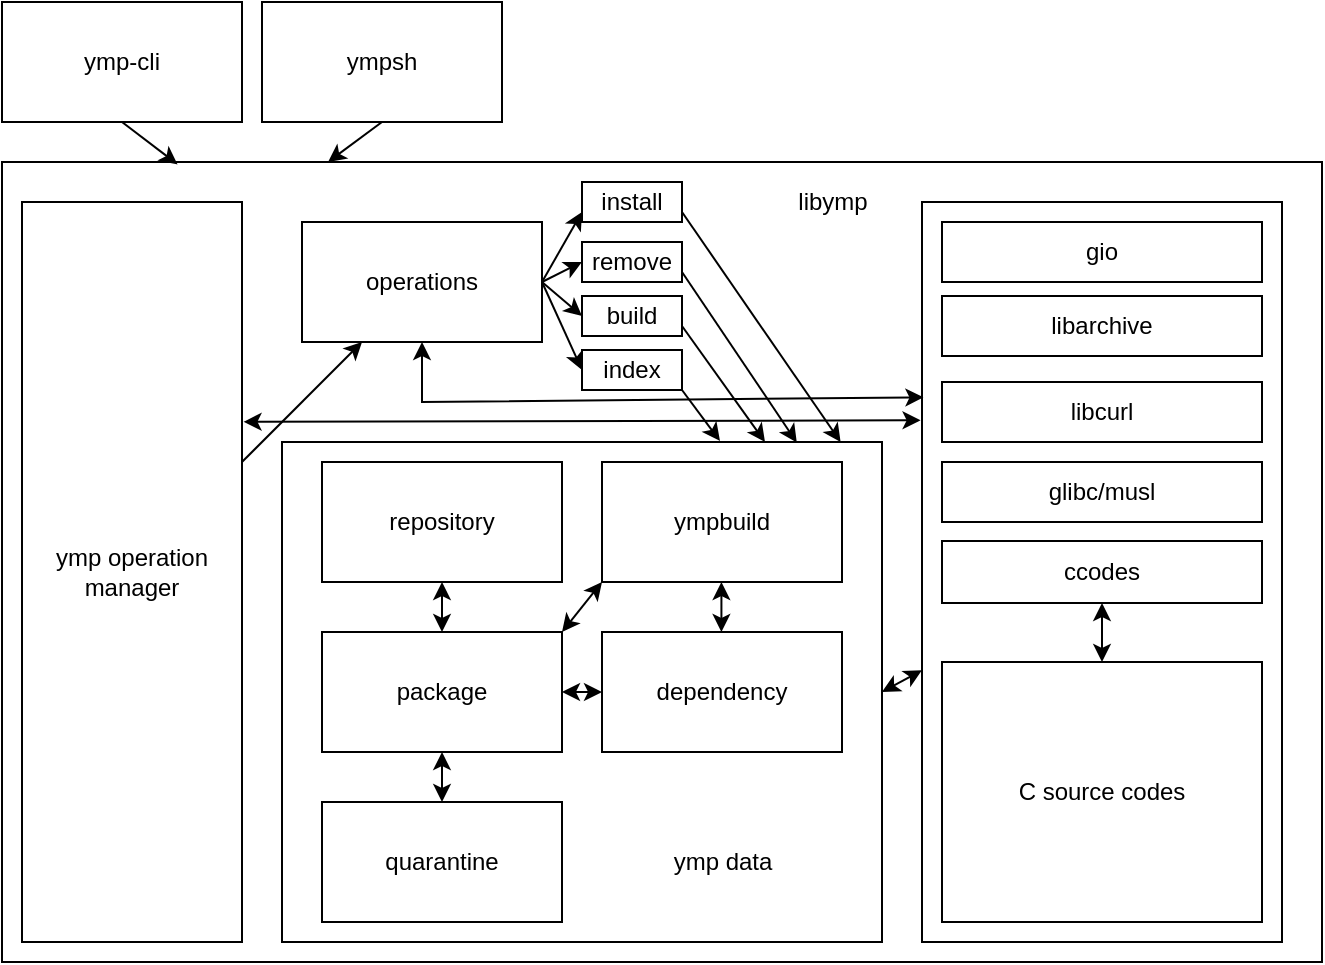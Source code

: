 <mxfile version="20.4.0" type="device"><diagram id="BEJJh_NVjVj0-BhLNg0o" name="Page-1"><mxGraphModel dx="1422" dy="788" grid="1" gridSize="10" guides="1" tooltips="1" connect="1" arrows="1" fold="1" page="1" pageScale="1" pageWidth="850" pageHeight="1100" math="0" shadow="0"><root><mxCell id="0"/><mxCell id="1" parent="0"/><mxCell id="BRr-2rhnsBf-KjKnJtyn-1" value="&lt;div&gt;ymp-cli&lt;/div&gt;" style="rounded=0;whiteSpace=wrap;html=1;" parent="1" vertex="1"><mxGeometry x="90" y="120" width="120" height="60" as="geometry"/></mxCell><mxCell id="BRr-2rhnsBf-KjKnJtyn-2" value="" style="rounded=0;whiteSpace=wrap;html=1;" parent="1" vertex="1"><mxGeometry x="90" y="200" width="660" height="400" as="geometry"/></mxCell><mxCell id="BRr-2rhnsBf-KjKnJtyn-3" value="&lt;div&gt;operations&lt;/div&gt;" style="rounded=0;whiteSpace=wrap;html=1;" parent="1" vertex="1"><mxGeometry x="240" y="230" width="120" height="60" as="geometry"/></mxCell><mxCell id="BRr-2rhnsBf-KjKnJtyn-5" value="" style="endArrow=classic;html=1;rounded=0;exitX=0.5;exitY=1;exitDx=0;exitDy=0;entryX=0.133;entryY=0.003;entryDx=0;entryDy=0;entryPerimeter=0;" parent="1" source="BRr-2rhnsBf-KjKnJtyn-1" target="BRr-2rhnsBf-KjKnJtyn-2" edge="1"><mxGeometry width="50" height="50" relative="1" as="geometry"><mxPoint x="400" y="510" as="sourcePoint"/><mxPoint x="170" y="190" as="targetPoint"/></mxGeometry></mxCell><mxCell id="BRr-2rhnsBf-KjKnJtyn-6" value="ymp operation manager" style="rounded=0;whiteSpace=wrap;html=1;" parent="1" vertex="1"><mxGeometry x="100" y="220" width="110" height="370" as="geometry"/></mxCell><mxCell id="BRr-2rhnsBf-KjKnJtyn-7" value="" style="endArrow=classic;html=1;rounded=0;" parent="1" source="BRr-2rhnsBf-KjKnJtyn-6" target="BRr-2rhnsBf-KjKnJtyn-3" edge="1"><mxGeometry width="50" height="50" relative="1" as="geometry"><mxPoint x="400" y="510" as="sourcePoint"/><mxPoint x="450" y="460" as="targetPoint"/></mxGeometry></mxCell><mxCell id="BRr-2rhnsBf-KjKnJtyn-8" value="install" style="rounded=0;whiteSpace=wrap;html=1;" parent="1" vertex="1"><mxGeometry x="380" y="210" width="50" height="20" as="geometry"/></mxCell><mxCell id="BRr-2rhnsBf-KjKnJtyn-9" value="remove" style="rounded=0;whiteSpace=wrap;html=1;" parent="1" vertex="1"><mxGeometry x="380" y="240" width="50" height="20" as="geometry"/></mxCell><mxCell id="BRr-2rhnsBf-KjKnJtyn-10" value="&lt;div&gt;build&lt;/div&gt;" style="rounded=0;whiteSpace=wrap;html=1;" parent="1" vertex="1"><mxGeometry x="380" y="267" width="50" height="20" as="geometry"/></mxCell><mxCell id="BRr-2rhnsBf-KjKnJtyn-11" value="index" style="rounded=0;whiteSpace=wrap;html=1;" parent="1" vertex="1"><mxGeometry x="380" y="294" width="50" height="20" as="geometry"/></mxCell><mxCell id="BRr-2rhnsBf-KjKnJtyn-12" value="" style="endArrow=classic;html=1;rounded=0;exitX=1;exitY=0.5;exitDx=0;exitDy=0;entryX=0;entryY=0.75;entryDx=0;entryDy=0;" parent="1" source="BRr-2rhnsBf-KjKnJtyn-3" target="BRr-2rhnsBf-KjKnJtyn-8" edge="1"><mxGeometry width="50" height="50" relative="1" as="geometry"><mxPoint x="340" y="330" as="sourcePoint"/><mxPoint x="390" y="280" as="targetPoint"/></mxGeometry></mxCell><mxCell id="BRr-2rhnsBf-KjKnJtyn-13" value="" style="endArrow=classic;html=1;rounded=0;exitX=1;exitY=0.5;exitDx=0;exitDy=0;entryX=0;entryY=0.5;entryDx=0;entryDy=0;" parent="1" source="BRr-2rhnsBf-KjKnJtyn-3" target="BRr-2rhnsBf-KjKnJtyn-9" edge="1"><mxGeometry width="50" height="50" relative="1" as="geometry"><mxPoint x="372.52" y="259.62" as="sourcePoint"/><mxPoint x="390" y="235" as="targetPoint"/></mxGeometry></mxCell><mxCell id="BRr-2rhnsBf-KjKnJtyn-14" value="" style="endArrow=classic;html=1;rounded=0;exitX=1;exitY=0.5;exitDx=0;exitDy=0;entryX=0;entryY=0.5;entryDx=0;entryDy=0;" parent="1" source="BRr-2rhnsBf-KjKnJtyn-3" target="BRr-2rhnsBf-KjKnJtyn-10" edge="1"><mxGeometry width="50" height="50" relative="1" as="geometry"><mxPoint x="382.52" y="269.62" as="sourcePoint"/><mxPoint x="400" y="245" as="targetPoint"/></mxGeometry></mxCell><mxCell id="BRr-2rhnsBf-KjKnJtyn-15" value="" style="endArrow=classic;html=1;rounded=0;entryX=0;entryY=0.5;entryDx=0;entryDy=0;" parent="1" target="BRr-2rhnsBf-KjKnJtyn-11" edge="1"><mxGeometry width="50" height="50" relative="1" as="geometry"><mxPoint x="360" y="260" as="sourcePoint"/><mxPoint x="410" y="255" as="targetPoint"/></mxGeometry></mxCell><mxCell id="BRr-2rhnsBf-KjKnJtyn-16" value="" style="rounded=0;whiteSpace=wrap;html=1;" parent="1" vertex="1"><mxGeometry x="230" y="340" width="300" height="250" as="geometry"/></mxCell><mxCell id="BRr-2rhnsBf-KjKnJtyn-19" value="repository" style="rounded=0;whiteSpace=wrap;html=1;" parent="1" vertex="1"><mxGeometry x="250" y="350" width="120" height="60" as="geometry"/></mxCell><mxCell id="BRr-2rhnsBf-KjKnJtyn-20" value="package" style="rounded=0;whiteSpace=wrap;html=1;" parent="1" vertex="1"><mxGeometry x="250" y="435" width="120" height="60" as="geometry"/></mxCell><mxCell id="BRr-2rhnsBf-KjKnJtyn-21" value="" style="endArrow=classic;startArrow=classic;html=1;rounded=0;exitX=0.5;exitY=1;exitDx=0;exitDy=0;entryX=0.5;entryY=0;entryDx=0;entryDy=0;" parent="1" source="BRr-2rhnsBf-KjKnJtyn-19" target="BRr-2rhnsBf-KjKnJtyn-20" edge="1"><mxGeometry width="50" height="50" relative="1" as="geometry"><mxPoint x="330" y="400" as="sourcePoint"/><mxPoint x="380" y="350" as="targetPoint"/></mxGeometry></mxCell><mxCell id="BRr-2rhnsBf-KjKnJtyn-22" value="quarantine" style="rounded=0;whiteSpace=wrap;html=1;" parent="1" vertex="1"><mxGeometry x="250" y="520" width="120" height="60" as="geometry"/></mxCell><mxCell id="BRr-2rhnsBf-KjKnJtyn-23" value="" style="endArrow=classic;startArrow=classic;html=1;rounded=0;exitX=0.5;exitY=1;exitDx=0;exitDy=0;" parent="1" source="BRr-2rhnsBf-KjKnJtyn-20" target="BRr-2rhnsBf-KjKnJtyn-22" edge="1"><mxGeometry width="50" height="50" relative="1" as="geometry"><mxPoint x="310" y="500" as="sourcePoint"/><mxPoint x="309.71" y="520" as="targetPoint"/></mxGeometry></mxCell><mxCell id="BRr-2rhnsBf-KjKnJtyn-27" value="" style="endArrow=classic;html=1;rounded=0;exitX=1;exitY=1;exitDx=0;exitDy=0;entryX=0.73;entryY=-0.002;entryDx=0;entryDy=0;entryPerimeter=0;" parent="1" source="BRr-2rhnsBf-KjKnJtyn-11" target="BRr-2rhnsBf-KjKnJtyn-16" edge="1"><mxGeometry width="50" height="50" relative="1" as="geometry"><mxPoint x="330" y="400" as="sourcePoint"/><mxPoint x="380" y="350" as="targetPoint"/></mxGeometry></mxCell><mxCell id="BRr-2rhnsBf-KjKnJtyn-28" value="" style="endArrow=classic;html=1;rounded=0;exitX=1;exitY=0.75;exitDx=0;exitDy=0;entryX=0.805;entryY=0;entryDx=0;entryDy=0;entryPerimeter=0;" parent="1" source="BRr-2rhnsBf-KjKnJtyn-10" target="BRr-2rhnsBf-KjKnJtyn-16" edge="1"><mxGeometry width="50" height="50" relative="1" as="geometry"><mxPoint x="440" y="330" as="sourcePoint"/><mxPoint x="447.86" y="349.5" as="targetPoint"/></mxGeometry></mxCell><mxCell id="BRr-2rhnsBf-KjKnJtyn-29" value="" style="endArrow=classic;html=1;rounded=0;exitX=1;exitY=0.75;exitDx=0;exitDy=0;entryX=0.858;entryY=0.001;entryDx=0;entryDy=0;entryPerimeter=0;" parent="1" source="BRr-2rhnsBf-KjKnJtyn-9" target="BRr-2rhnsBf-KjKnJtyn-16" edge="1"><mxGeometry width="50" height="50" relative="1" as="geometry"><mxPoint x="440" y="295" as="sourcePoint"/><mxPoint x="479.4" y="350.75" as="targetPoint"/></mxGeometry></mxCell><mxCell id="BRr-2rhnsBf-KjKnJtyn-30" value="" style="endArrow=classic;html=1;rounded=0;exitX=1;exitY=0.75;exitDx=0;exitDy=0;entryX=0.931;entryY=0;entryDx=0;entryDy=0;entryPerimeter=0;" parent="1" source="BRr-2rhnsBf-KjKnJtyn-8" target="BRr-2rhnsBf-KjKnJtyn-16" edge="1"><mxGeometry width="50" height="50" relative="1" as="geometry"><mxPoint x="440" y="265" as="sourcePoint"/><mxPoint x="495.74" y="350.75" as="targetPoint"/></mxGeometry></mxCell><mxCell id="BRr-2rhnsBf-KjKnJtyn-31" value="ympbuild" style="rounded=0;whiteSpace=wrap;html=1;" parent="1" vertex="1"><mxGeometry x="390" y="350" width="120" height="60" as="geometry"/></mxCell><mxCell id="BRr-2rhnsBf-KjKnJtyn-32" value="dependency" style="rounded=0;whiteSpace=wrap;html=1;" parent="1" vertex="1"><mxGeometry x="390" y="435" width="120" height="60" as="geometry"/></mxCell><mxCell id="BRr-2rhnsBf-KjKnJtyn-33" value="" style="endArrow=classic;startArrow=classic;html=1;rounded=0;exitX=1;exitY=0.5;exitDx=0;exitDy=0;" parent="1" source="BRr-2rhnsBf-KjKnJtyn-20" target="BRr-2rhnsBf-KjKnJtyn-32" edge="1"><mxGeometry width="50" height="50" relative="1" as="geometry"><mxPoint x="320" y="505" as="sourcePoint"/><mxPoint x="320" y="530" as="targetPoint"/></mxGeometry></mxCell><mxCell id="BRr-2rhnsBf-KjKnJtyn-34" value="" style="endArrow=classic;startArrow=classic;html=1;rounded=0;exitX=0.5;exitY=1;exitDx=0;exitDy=0;entryX=0.5;entryY=0;entryDx=0;entryDy=0;" parent="1" edge="1"><mxGeometry width="50" height="50" relative="1" as="geometry"><mxPoint x="449.71" y="410" as="sourcePoint"/><mxPoint x="449.71" y="435" as="targetPoint"/></mxGeometry></mxCell><mxCell id="BRr-2rhnsBf-KjKnJtyn-36" value="" style="endArrow=classic;startArrow=classic;html=1;rounded=0;exitX=1;exitY=0;exitDx=0;exitDy=0;entryX=0;entryY=1;entryDx=0;entryDy=0;" parent="1" source="BRr-2rhnsBf-KjKnJtyn-20" target="BRr-2rhnsBf-KjKnJtyn-31" edge="1"><mxGeometry width="50" height="50" relative="1" as="geometry"><mxPoint x="380" y="475" as="sourcePoint"/><mxPoint x="400" y="475" as="targetPoint"/></mxGeometry></mxCell><mxCell id="BRr-2rhnsBf-KjKnJtyn-39" value="" style="rounded=0;whiteSpace=wrap;html=1;" parent="1" vertex="1"><mxGeometry x="550" y="220" width="180" height="370" as="geometry"/></mxCell><mxCell id="BRr-2rhnsBf-KjKnJtyn-40" value="&lt;div&gt;ymp data&lt;/div&gt;" style="text;html=1;resizable=0;autosize=1;align=center;verticalAlign=middle;points=[];fillColor=none;strokeColor=none;rounded=0;" parent="1" vertex="1"><mxGeometry x="410" y="535" width="80" height="30" as="geometry"/></mxCell><mxCell id="BRr-2rhnsBf-KjKnJtyn-41" value="&lt;div&gt;libymp&lt;/div&gt;" style="text;html=1;resizable=0;autosize=1;align=center;verticalAlign=middle;points=[];fillColor=none;strokeColor=none;rounded=0;" parent="1" vertex="1"><mxGeometry x="470" y="205" width="70" height="30" as="geometry"/></mxCell><mxCell id="BRr-2rhnsBf-KjKnJtyn-42" value="C source codes" style="rounded=0;whiteSpace=wrap;html=1;" parent="1" vertex="1"><mxGeometry x="560" y="450" width="160" height="130" as="geometry"/></mxCell><mxCell id="BRr-2rhnsBf-KjKnJtyn-43" value="ccodes" style="rounded=0;whiteSpace=wrap;html=1;" parent="1" vertex="1"><mxGeometry x="560" y="389.5" width="160" height="31" as="geometry"/></mxCell><mxCell id="BRr-2rhnsBf-KjKnJtyn-44" value="" style="endArrow=classic;startArrow=classic;html=1;rounded=0;exitX=0.5;exitY=0;exitDx=0;exitDy=0;entryX=0.5;entryY=1;entryDx=0;entryDy=0;" parent="1" source="BRr-2rhnsBf-KjKnJtyn-42" target="BRr-2rhnsBf-KjKnJtyn-43" edge="1"><mxGeometry width="50" height="50" relative="1" as="geometry"><mxPoint x="490" y="460" as="sourcePoint"/><mxPoint x="540" y="410" as="targetPoint"/></mxGeometry></mxCell><mxCell id="BRr-2rhnsBf-KjKnJtyn-45" value="" style="endArrow=classic;startArrow=classic;html=1;rounded=0;exitX=1;exitY=0.5;exitDx=0;exitDy=0;" parent="1" source="BRr-2rhnsBf-KjKnJtyn-16" target="BRr-2rhnsBf-KjKnJtyn-39" edge="1"><mxGeometry width="50" height="50" relative="1" as="geometry"><mxPoint x="490" y="460" as="sourcePoint"/><mxPoint x="540" y="410" as="targetPoint"/></mxGeometry></mxCell><mxCell id="BRr-2rhnsBf-KjKnJtyn-46" value="" style="endArrow=classic;startArrow=classic;html=1;rounded=0;exitX=1.007;exitY=0.297;exitDx=0;exitDy=0;entryX=-0.004;entryY=0.295;entryDx=0;entryDy=0;entryPerimeter=0;exitPerimeter=0;" parent="1" source="BRr-2rhnsBf-KjKnJtyn-6" target="BRr-2rhnsBf-KjKnJtyn-39" edge="1"><mxGeometry width="50" height="50" relative="1" as="geometry"><mxPoint x="540" y="475" as="sourcePoint"/><mxPoint x="560" y="464.091" as="targetPoint"/></mxGeometry></mxCell><mxCell id="BRr-2rhnsBf-KjKnJtyn-48" value="" style="endArrow=classic;startArrow=classic;html=1;rounded=0;exitX=0.5;exitY=1;exitDx=0;exitDy=0;entryX=0.004;entryY=0.264;entryDx=0;entryDy=0;entryPerimeter=0;" parent="1" source="BRr-2rhnsBf-KjKnJtyn-3" target="BRr-2rhnsBf-KjKnJtyn-39" edge="1"><mxGeometry width="50" height="50" relative="1" as="geometry"><mxPoint x="490" y="460" as="sourcePoint"/><mxPoint x="540" y="410" as="targetPoint"/><Array as="points"><mxPoint x="300" y="320"/></Array></mxGeometry></mxCell><mxCell id="BRr-2rhnsBf-KjKnJtyn-50" value="gio" style="rounded=0;whiteSpace=wrap;html=1;" parent="1" vertex="1"><mxGeometry x="560" y="230" width="160" height="30" as="geometry"/></mxCell><mxCell id="BRr-2rhnsBf-KjKnJtyn-51" value="libarchive" style="rounded=0;whiteSpace=wrap;html=1;" parent="1" vertex="1"><mxGeometry x="560" y="267" width="160" height="30" as="geometry"/></mxCell><mxCell id="BRr-2rhnsBf-KjKnJtyn-52" value="libcurl" style="rounded=0;whiteSpace=wrap;html=1;" parent="1" vertex="1"><mxGeometry x="560" y="310" width="160" height="30" as="geometry"/></mxCell><mxCell id="BRr-2rhnsBf-KjKnJtyn-53" value="glibc/musl" style="rounded=0;whiteSpace=wrap;html=1;" parent="1" vertex="1"><mxGeometry x="560" y="350" width="160" height="30" as="geometry"/></mxCell><mxCell id="BRr-2rhnsBf-KjKnJtyn-54" value="ympsh" style="rounded=0;whiteSpace=wrap;html=1;" parent="1" vertex="1"><mxGeometry x="220" y="120" width="120" height="60" as="geometry"/></mxCell><mxCell id="BRr-2rhnsBf-KjKnJtyn-55" value="" style="endArrow=classic;html=1;rounded=0;exitX=0.5;exitY=1;exitDx=0;exitDy=0;entryX=0.247;entryY=0;entryDx=0;entryDy=0;entryPerimeter=0;" parent="1" source="BRr-2rhnsBf-KjKnJtyn-54" target="BRr-2rhnsBf-KjKnJtyn-2" edge="1"><mxGeometry width="50" height="50" relative="1" as="geometry"><mxPoint x="160" y="190" as="sourcePoint"/><mxPoint x="187.78" y="211.2" as="targetPoint"/></mxGeometry></mxCell></root></mxGraphModel></diagram></mxfile>
